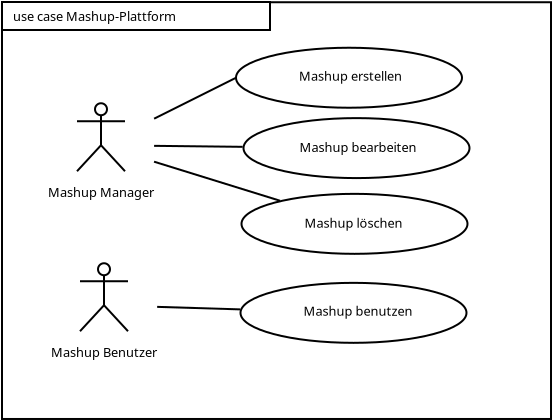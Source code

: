 <?xml version="1.0" encoding="UTF-8"?>
<dia:diagram xmlns:dia="http://www.lysator.liu.se/~alla/dia/">
  <dia:layer name="Hintergrund" visible="true" active="true">
    <dia:object type="Standard - Box" version="0" id="O0">
      <dia:attribute name="obj_pos">
        <dia:point val="8.5,5.4"/>
      </dia:attribute>
      <dia:attribute name="obj_bb">
        <dia:rectangle val="8.45,5.35;36,26.288"/>
      </dia:attribute>
      <dia:attribute name="elem_corner">
        <dia:point val="8.5,5.4"/>
      </dia:attribute>
      <dia:attribute name="elem_width">
        <dia:real val="27.45"/>
      </dia:attribute>
      <dia:attribute name="elem_height">
        <dia:real val="20.837"/>
      </dia:attribute>
      <dia:attribute name="show_background">
        <dia:boolean val="true"/>
      </dia:attribute>
    </dia:object>
    <dia:object type="UML - Actor" version="0" id="O1">
      <dia:attribute name="obj_pos">
        <dia:point val="13.45,12.55"/>
      </dia:attribute>
      <dia:attribute name="obj_bb">
        <dia:rectangle val="10.697,9.8;16.203,15.3"/>
      </dia:attribute>
      <dia:attribute name="meta">
        <dia:composite type="dict"/>
      </dia:attribute>
      <dia:attribute name="elem_corner">
        <dia:point val="12.2,9.85"/>
      </dia:attribute>
      <dia:attribute name="elem_width">
        <dia:real val="2.5"/>
      </dia:attribute>
      <dia:attribute name="elem_height">
        <dia:real val="5.4"/>
      </dia:attribute>
      <dia:attribute name="line_width">
        <dia:real val="0.1"/>
      </dia:attribute>
      <dia:attribute name="line_colour">
        <dia:color val="#000000"/>
      </dia:attribute>
      <dia:attribute name="fill_colour">
        <dia:color val="#ffffff"/>
      </dia:attribute>
      <dia:attribute name="text">
        <dia:composite type="text">
          <dia:attribute name="string">
            <dia:string>#Mashup Manager#</dia:string>
          </dia:attribute>
          <dia:attribute name="font">
            <dia:font family="sans" style="0" name="Helvetica"/>
          </dia:attribute>
          <dia:attribute name="height">
            <dia:real val="0.8"/>
          </dia:attribute>
          <dia:attribute name="pos">
            <dia:point val="13.45,15.045"/>
          </dia:attribute>
          <dia:attribute name="color">
            <dia:color val="#000000"/>
          </dia:attribute>
          <dia:attribute name="alignment">
            <dia:enum val="1"/>
          </dia:attribute>
        </dia:composite>
      </dia:attribute>
    </dia:object>
    <dia:object type="UML - Actor" version="0" id="O2">
      <dia:attribute name="obj_pos">
        <dia:point val="13.6,20.55"/>
      </dia:attribute>
      <dia:attribute name="obj_bb">
        <dia:rectangle val="10.807,17.8;16.392,23.3"/>
      </dia:attribute>
      <dia:attribute name="meta">
        <dia:composite type="dict"/>
      </dia:attribute>
      <dia:attribute name="elem_corner">
        <dia:point val="12.35,17.85"/>
      </dia:attribute>
      <dia:attribute name="elem_width">
        <dia:real val="2.5"/>
      </dia:attribute>
      <dia:attribute name="elem_height">
        <dia:real val="5.4"/>
      </dia:attribute>
      <dia:attribute name="line_width">
        <dia:real val="0.1"/>
      </dia:attribute>
      <dia:attribute name="line_colour">
        <dia:color val="#000000"/>
      </dia:attribute>
      <dia:attribute name="fill_colour">
        <dia:color val="#ffffff"/>
      </dia:attribute>
      <dia:attribute name="text">
        <dia:composite type="text">
          <dia:attribute name="string">
            <dia:string>#Mashup Benutzer#</dia:string>
          </dia:attribute>
          <dia:attribute name="font">
            <dia:font family="sans" style="0" name="Helvetica"/>
          </dia:attribute>
          <dia:attribute name="height">
            <dia:real val="0.8"/>
          </dia:attribute>
          <dia:attribute name="pos">
            <dia:point val="13.6,23.045"/>
          </dia:attribute>
          <dia:attribute name="color">
            <dia:color val="#000000"/>
          </dia:attribute>
          <dia:attribute name="alignment">
            <dia:enum val="1"/>
          </dia:attribute>
        </dia:composite>
      </dia:attribute>
    </dia:object>
    <dia:object type="Standard - Line" version="0" id="O3">
      <dia:attribute name="obj_pos">
        <dia:point val="16.203,11.174"/>
      </dia:attribute>
      <dia:attribute name="obj_bb">
        <dia:rectangle val="16.135,9.108;20.267,11.241"/>
      </dia:attribute>
      <dia:attribute name="conn_endpoints">
        <dia:point val="16.203,11.174"/>
        <dia:point val="20.2,9.175"/>
      </dia:attribute>
      <dia:attribute name="numcp">
        <dia:int val="1"/>
      </dia:attribute>
      <dia:connections>
        <dia:connection handle="0" to="O1" connection="8"/>
        <dia:connection handle="1" to="O12" connection="3"/>
      </dia:connections>
    </dia:object>
    <dia:object type="Standard - Line" version="0" id="O4">
      <dia:attribute name="obj_pos">
        <dia:point val="13.45,12.55"/>
      </dia:attribute>
      <dia:attribute name="obj_bb">
        <dia:rectangle val="13.45,12.55;13.45,12.55"/>
      </dia:attribute>
      <dia:attribute name="conn_endpoints">
        <dia:point val="13.45,12.55"/>
        <dia:point val="13.45,12.55"/>
      </dia:attribute>
      <dia:attribute name="numcp">
        <dia:int val="1"/>
      </dia:attribute>
      <dia:connections>
        <dia:connection handle="0" to="O1" connection="8"/>
        <dia:connection handle="1" to="O1" connection="8"/>
      </dia:connections>
    </dia:object>
    <dia:object type="Standard - Line" version="0" id="O5">
      <dia:attribute name="obj_pos">
        <dia:point val="16.202,13.403"/>
      </dia:attribute>
      <dia:attribute name="obj_bb">
        <dia:rectangle val="16.139,13.341;22.466,15.389"/>
      </dia:attribute>
      <dia:attribute name="conn_endpoints">
        <dia:point val="16.202,13.403"/>
        <dia:point val="22.404,15.326"/>
      </dia:attribute>
      <dia:attribute name="numcp">
        <dia:int val="1"/>
      </dia:attribute>
      <dia:connections>
        <dia:connection handle="0" to="O1" connection="8"/>
        <dia:connection handle="1" to="O10" connection="8"/>
      </dia:connections>
    </dia:object>
    <dia:object type="Standard - Line" version="0" id="O6">
      <dia:attribute name="obj_pos">
        <dia:point val="13.6,20.55"/>
      </dia:attribute>
      <dia:attribute name="obj_bb">
        <dia:rectangle val="13.6,20.55;13.6,20.55"/>
      </dia:attribute>
      <dia:attribute name="conn_endpoints">
        <dia:point val="13.6,20.55"/>
        <dia:point val="13.6,20.55"/>
      </dia:attribute>
      <dia:attribute name="numcp">
        <dia:int val="1"/>
      </dia:attribute>
      <dia:connections>
        <dia:connection handle="0" to="O2" connection="8"/>
        <dia:connection handle="1" to="O2" connection="8"/>
      </dia:connections>
    </dia:object>
    <dia:object type="Standard - Line" version="0" id="O7">
      <dia:attribute name="obj_pos">
        <dia:point val="16.391,20.635"/>
      </dia:attribute>
      <dia:attribute name="obj_bb">
        <dia:rectangle val="16.34,20.584;20.464,20.809"/>
      </dia:attribute>
      <dia:attribute name="conn_endpoints">
        <dia:point val="16.391,20.635"/>
        <dia:point val="20.412,20.758"/>
      </dia:attribute>
      <dia:attribute name="numcp">
        <dia:int val="1"/>
      </dia:attribute>
      <dia:connections>
        <dia:connection handle="0" to="O2" connection="8"/>
        <dia:connection handle="1" to="O14" connection="8"/>
      </dia:connections>
    </dia:object>
    <dia:object type="Standard - Box" version="0" id="O8">
      <dia:attribute name="obj_pos">
        <dia:point val="8.5,5.388"/>
      </dia:attribute>
      <dia:attribute name="obj_bb">
        <dia:rectangle val="8.45,5.338;21.95,6.838"/>
      </dia:attribute>
      <dia:attribute name="elem_corner">
        <dia:point val="8.5,5.388"/>
      </dia:attribute>
      <dia:attribute name="elem_width">
        <dia:real val="13.4"/>
      </dia:attribute>
      <dia:attribute name="elem_height">
        <dia:real val="1.4"/>
      </dia:attribute>
      <dia:attribute name="show_background">
        <dia:boolean val="true"/>
      </dia:attribute>
    </dia:object>
    <dia:object type="Standard - Text" version="1" id="O9">
      <dia:attribute name="obj_pos">
        <dia:point val="9.05,6.338"/>
      </dia:attribute>
      <dia:attribute name="obj_bb">
        <dia:rectangle val="9.05,5.742;17.742,6.487"/>
      </dia:attribute>
      <dia:attribute name="text">
        <dia:composite type="text">
          <dia:attribute name="string">
            <dia:string>#use case Mashup-Plattform#</dia:string>
          </dia:attribute>
          <dia:attribute name="font">
            <dia:font family="sans" style="0" name="Helvetica"/>
          </dia:attribute>
          <dia:attribute name="height">
            <dia:real val="0.8"/>
          </dia:attribute>
          <dia:attribute name="pos">
            <dia:point val="9.05,6.338"/>
          </dia:attribute>
          <dia:attribute name="color">
            <dia:color val="#000000"/>
          </dia:attribute>
          <dia:attribute name="alignment">
            <dia:enum val="0"/>
          </dia:attribute>
        </dia:composite>
      </dia:attribute>
      <dia:attribute name="valign">
        <dia:enum val="3"/>
      </dia:attribute>
    </dia:object>
    <dia:group>
      <dia:object type="Standard - Ellipse" version="0" id="O10">
        <dia:attribute name="obj_pos">
          <dia:point val="20.475,14.98"/>
        </dia:attribute>
        <dia:attribute name="obj_bb">
          <dia:rectangle val="20.425,14.93;31.825,18.03"/>
        </dia:attribute>
        <dia:attribute name="elem_corner">
          <dia:point val="20.475,14.98"/>
        </dia:attribute>
        <dia:attribute name="elem_width">
          <dia:real val="11.3"/>
        </dia:attribute>
        <dia:attribute name="elem_height">
          <dia:real val="3.0"/>
        </dia:attribute>
      </dia:object>
      <dia:object type="Standard - Text" version="1" id="O11">
        <dia:attribute name="obj_pos">
          <dia:point val="23.625,16.68"/>
        </dia:attribute>
        <dia:attribute name="obj_bb">
          <dia:rectangle val="23.625,16.085;28.782,16.83"/>
        </dia:attribute>
        <dia:attribute name="text">
          <dia:composite type="text">
            <dia:attribute name="string">
              <dia:string>#Mashup löschen#</dia:string>
            </dia:attribute>
            <dia:attribute name="font">
              <dia:font family="sans" style="0" name="Helvetica"/>
            </dia:attribute>
            <dia:attribute name="height">
              <dia:real val="0.8"/>
            </dia:attribute>
            <dia:attribute name="pos">
              <dia:point val="23.625,16.68"/>
            </dia:attribute>
            <dia:attribute name="color">
              <dia:color val="#000000"/>
            </dia:attribute>
            <dia:attribute name="alignment">
              <dia:enum val="0"/>
            </dia:attribute>
          </dia:composite>
        </dia:attribute>
        <dia:attribute name="valign">
          <dia:enum val="3"/>
        </dia:attribute>
      </dia:object>
    </dia:group>
    <dia:group>
      <dia:object type="Standard - Ellipse" version="0" id="O12">
        <dia:attribute name="obj_pos">
          <dia:point val="20.2,7.675"/>
        </dia:attribute>
        <dia:attribute name="obj_bb">
          <dia:rectangle val="20.15,7.625;31.55,10.725"/>
        </dia:attribute>
        <dia:attribute name="elem_corner">
          <dia:point val="20.2,7.675"/>
        </dia:attribute>
        <dia:attribute name="elem_width">
          <dia:real val="11.3"/>
        </dia:attribute>
        <dia:attribute name="elem_height">
          <dia:real val="3.0"/>
        </dia:attribute>
      </dia:object>
      <dia:object type="Standard - Text" version="1" id="O13">
        <dia:attribute name="obj_pos">
          <dia:point val="23.35,9.325"/>
        </dia:attribute>
        <dia:attribute name="obj_bb">
          <dia:rectangle val="23.35,8.73;28.837,9.475"/>
        </dia:attribute>
        <dia:attribute name="text">
          <dia:composite type="text">
            <dia:attribute name="string">
              <dia:string>#Mashup erstellen#</dia:string>
            </dia:attribute>
            <dia:attribute name="font">
              <dia:font family="sans" style="0" name="Helvetica"/>
            </dia:attribute>
            <dia:attribute name="height">
              <dia:real val="0.8"/>
            </dia:attribute>
            <dia:attribute name="pos">
              <dia:point val="23.35,9.325"/>
            </dia:attribute>
            <dia:attribute name="color">
              <dia:color val="#000000"/>
            </dia:attribute>
            <dia:attribute name="alignment">
              <dia:enum val="0"/>
            </dia:attribute>
          </dia:composite>
        </dia:attribute>
        <dia:attribute name="valign">
          <dia:enum val="3"/>
        </dia:attribute>
      </dia:object>
    </dia:group>
    <dia:group>
      <dia:object type="Standard - Ellipse" version="0" id="O14">
        <dia:attribute name="obj_pos">
          <dia:point val="20.425,19.43"/>
        </dia:attribute>
        <dia:attribute name="obj_bb">
          <dia:rectangle val="20.375,19.38;31.775,22.48"/>
        </dia:attribute>
        <dia:attribute name="elem_corner">
          <dia:point val="20.425,19.43"/>
        </dia:attribute>
        <dia:attribute name="elem_width">
          <dia:real val="11.3"/>
        </dia:attribute>
        <dia:attribute name="elem_height">
          <dia:real val="3.0"/>
        </dia:attribute>
      </dia:object>
      <dia:object type="Standard - Text" version="1" id="O15">
        <dia:attribute name="obj_pos">
          <dia:point val="23.575,21.08"/>
        </dia:attribute>
        <dia:attribute name="obj_bb">
          <dia:rectangle val="23.575,20.466;29.289,21.267"/>
        </dia:attribute>
        <dia:attribute name="text">
          <dia:composite type="text">
            <dia:attribute name="string">
              <dia:string>#Mashup benutzen#</dia:string>
            </dia:attribute>
            <dia:attribute name="font">
              <dia:font family="sans" style="0" name="Helvetica"/>
            </dia:attribute>
            <dia:attribute name="height">
              <dia:real val="0.8"/>
            </dia:attribute>
            <dia:attribute name="pos">
              <dia:point val="23.575,21.08"/>
            </dia:attribute>
            <dia:attribute name="color">
              <dia:color val="#000000"/>
            </dia:attribute>
            <dia:attribute name="alignment">
              <dia:enum val="0"/>
            </dia:attribute>
          </dia:composite>
        </dia:attribute>
        <dia:attribute name="valign">
          <dia:enum val="3"/>
        </dia:attribute>
      </dia:object>
    </dia:group>
    <dia:object type="Standard - Line" version="0" id="O16">
      <dia:attribute name="obj_pos">
        <dia:point val="16.203,12.581"/>
      </dia:attribute>
      <dia:attribute name="obj_bb">
        <dia:rectangle val="16.152,12.53;20.584,12.68"/>
      </dia:attribute>
      <dia:attribute name="conn_endpoints">
        <dia:point val="16.203,12.581"/>
        <dia:point val="20.533,12.629"/>
      </dia:attribute>
      <dia:attribute name="numcp">
        <dia:int val="1"/>
      </dia:attribute>
      <dia:connections>
        <dia:connection handle="0" to="O1" connection="8"/>
        <dia:connection handle="1" to="O17" connection="8"/>
      </dia:connections>
    </dia:object>
    <dia:group>
      <dia:object type="Standard - Ellipse" version="0" id="O17">
        <dia:attribute name="obj_pos">
          <dia:point val="20.575,11.193"/>
        </dia:attribute>
        <dia:attribute name="obj_bb">
          <dia:rectangle val="20.525,11.143;31.925,14.242"/>
        </dia:attribute>
        <dia:attribute name="elem_corner">
          <dia:point val="20.575,11.193"/>
        </dia:attribute>
        <dia:attribute name="elem_width">
          <dia:real val="11.3"/>
        </dia:attribute>
        <dia:attribute name="elem_height">
          <dia:real val="3.0"/>
        </dia:attribute>
      </dia:object>
      <dia:object type="Standard - Text" version="1" id="O18">
        <dia:attribute name="obj_pos">
          <dia:point val="23.375,12.893"/>
        </dia:attribute>
        <dia:attribute name="obj_bb">
          <dia:rectangle val="23.375,12.297;29.56,13.043"/>
        </dia:attribute>
        <dia:attribute name="text">
          <dia:composite type="text">
            <dia:attribute name="string">
              <dia:string>#Mashup bearbeiten#</dia:string>
            </dia:attribute>
            <dia:attribute name="font">
              <dia:font family="sans" style="0" name="Helvetica"/>
            </dia:attribute>
            <dia:attribute name="height">
              <dia:real val="0.8"/>
            </dia:attribute>
            <dia:attribute name="pos">
              <dia:point val="23.375,12.893"/>
            </dia:attribute>
            <dia:attribute name="color">
              <dia:color val="#000000"/>
            </dia:attribute>
            <dia:attribute name="alignment">
              <dia:enum val="0"/>
            </dia:attribute>
          </dia:composite>
        </dia:attribute>
        <dia:attribute name="valign">
          <dia:enum val="3"/>
        </dia:attribute>
      </dia:object>
    </dia:group>
  </dia:layer>
</dia:diagram>
